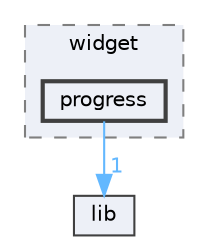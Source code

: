 digraph "test/widget/progress"
{
 // LATEX_PDF_SIZE
  bgcolor="transparent";
  edge [fontname=Helvetica,fontsize=10,labelfontname=Helvetica,labelfontsize=10];
  node [fontname=Helvetica,fontsize=10,shape=box,height=0.2,width=0.4];
  compound=true
  subgraph clusterdir_9100f76114cb7712e60bb7a8a7446fb2 {
    graph [ bgcolor="#edf0f7", pencolor="grey50", label="widget", fontname=Helvetica,fontsize=10 style="filled,dashed", URL="dir_9100f76114cb7712e60bb7a8a7446fb2.html",tooltip=""]
  dir_6083f09e720a3dd851d65a89ec01c212 [label="progress", fillcolor="#edf0f7", color="grey25", style="filled,bold", URL="dir_6083f09e720a3dd851d65a89ec01c212.html",tooltip=""];
  }
  dir_97aefd0d527b934f1d99a682da8fe6a9 [label="lib", fillcolor="#edf0f7", color="grey25", style="filled", URL="dir_97aefd0d527b934f1d99a682da8fe6a9.html",tooltip=""];
  dir_6083f09e720a3dd851d65a89ec01c212->dir_97aefd0d527b934f1d99a682da8fe6a9 [headlabel="1", labeldistance=1.5 headhref="dir_000010_000006.html" href="dir_000010_000006.html" color="steelblue1" fontcolor="steelblue1"];
}
